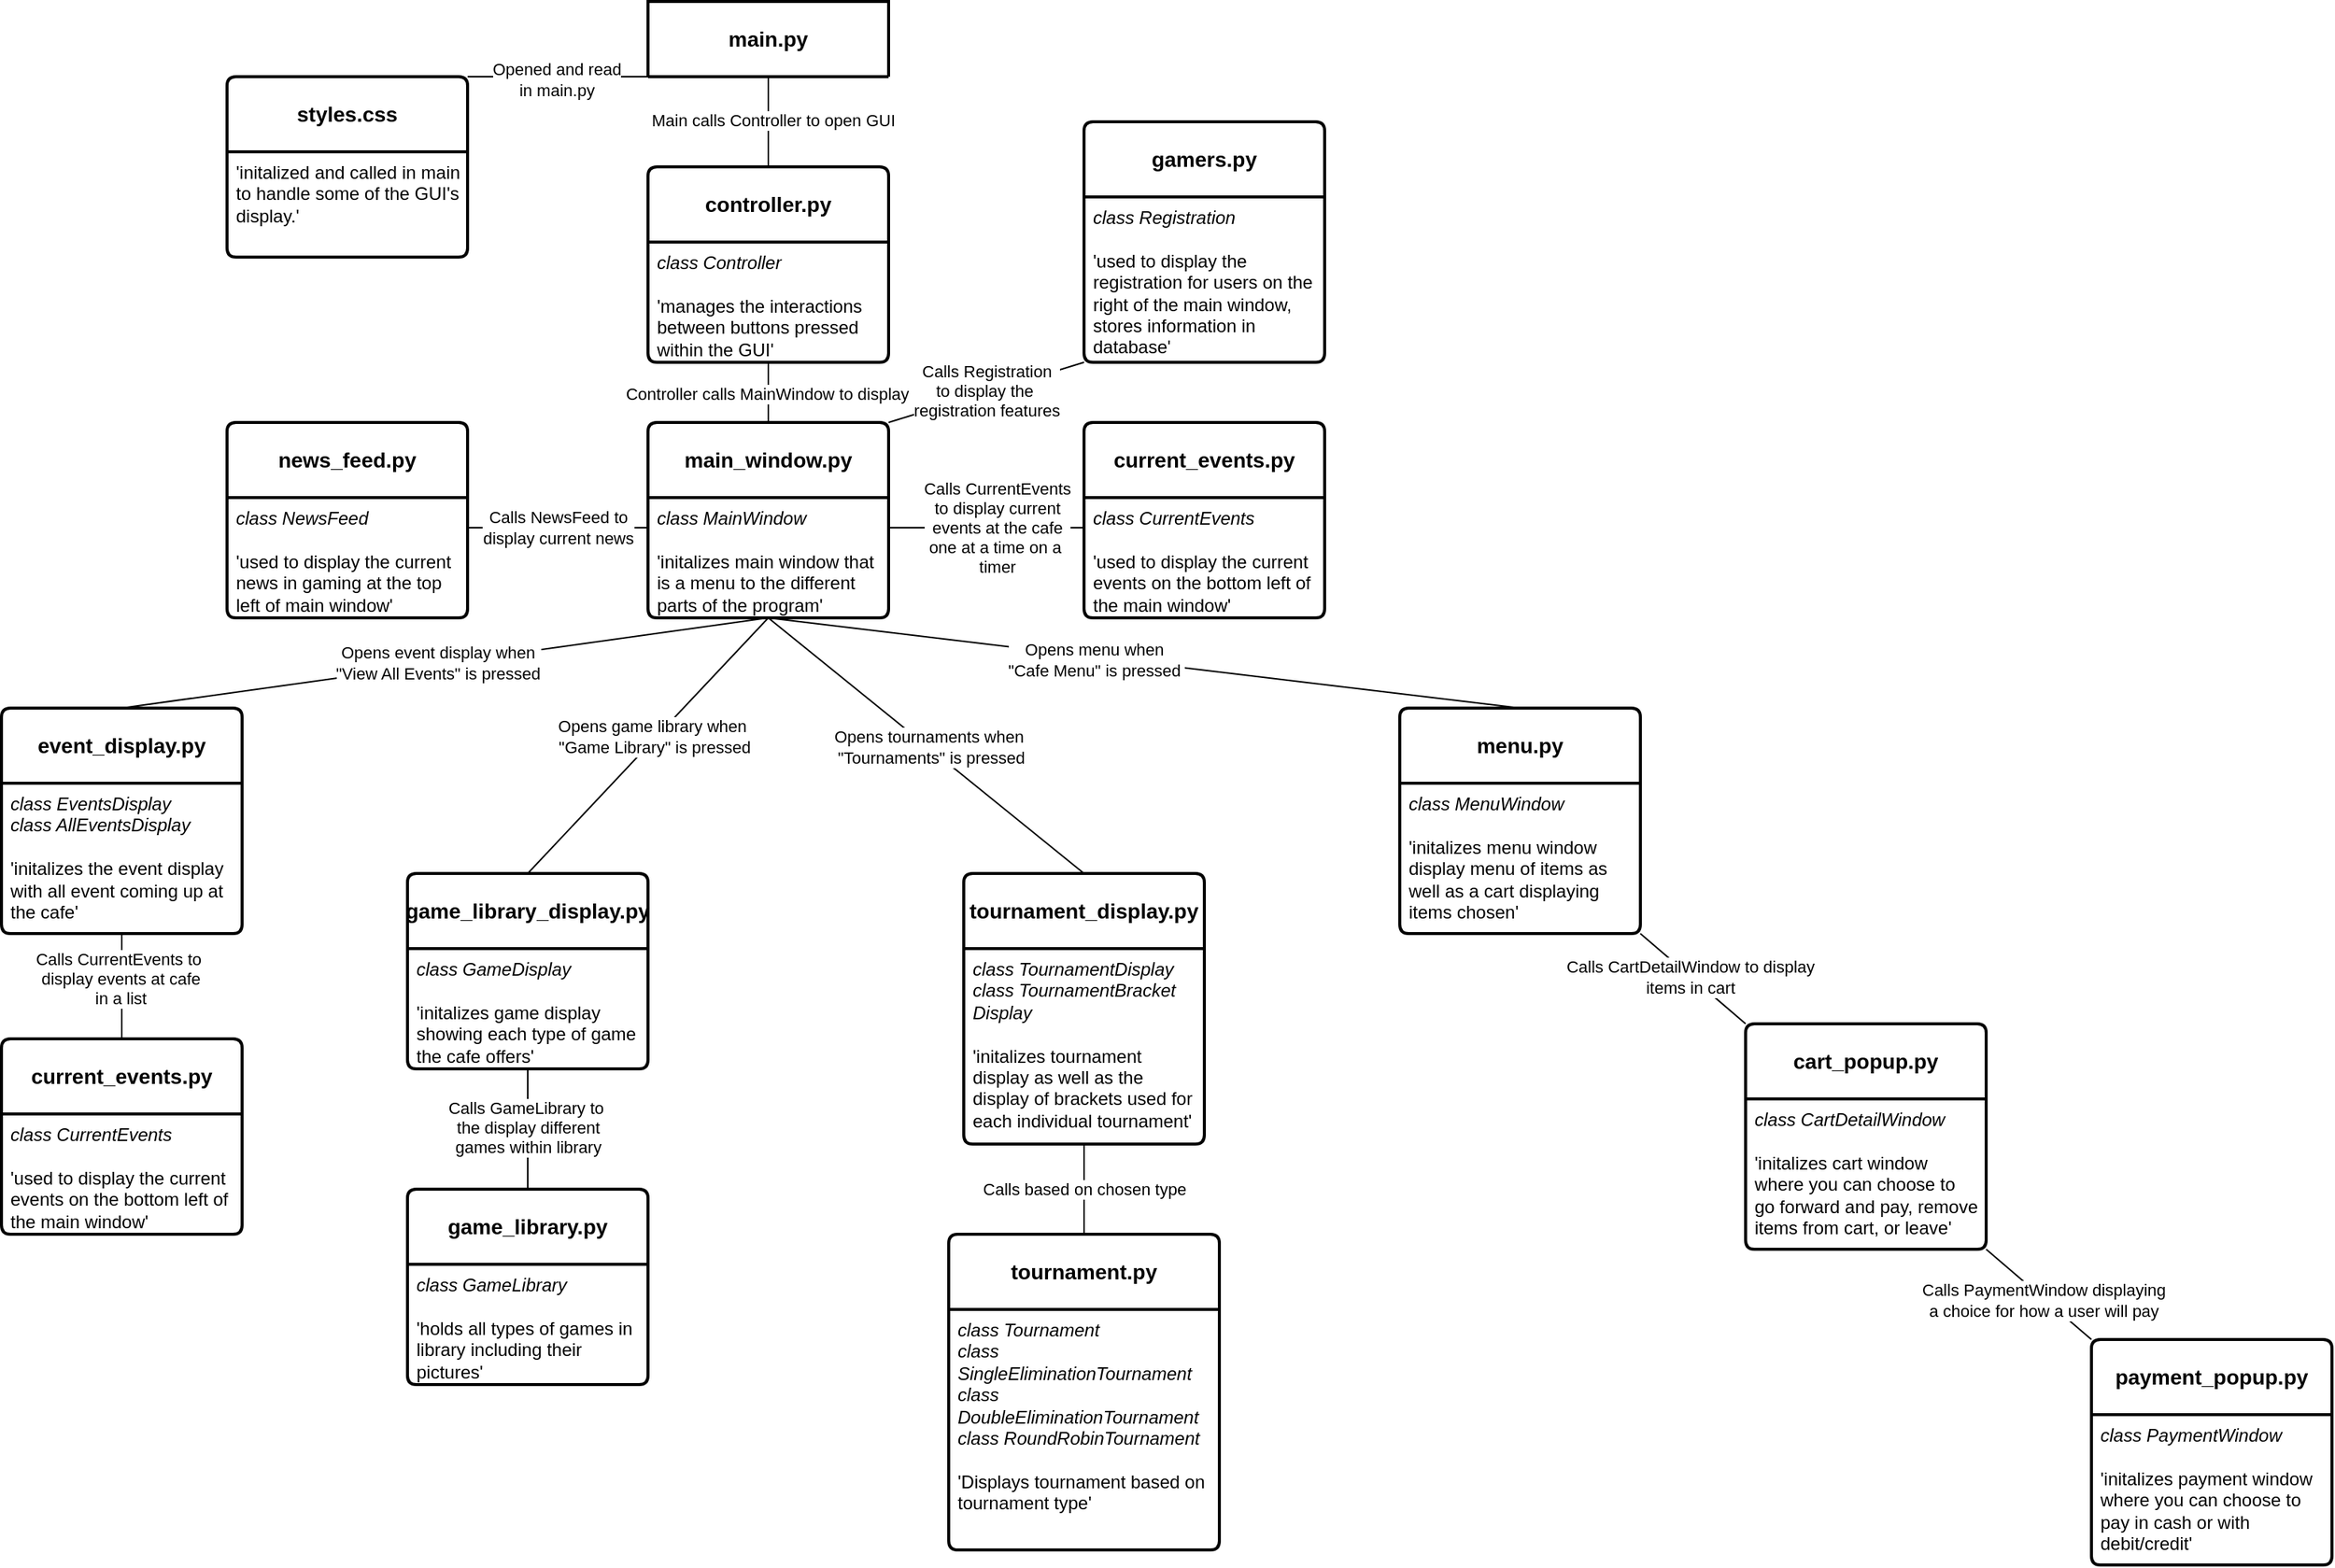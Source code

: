 <mxfile version="26.0.16">
  <diagram name="Page-1" id="yU_qxhrx_Z8n4ybSCS6d">
    <mxGraphModel dx="4126" dy="1653" grid="1" gridSize="10" guides="1" tooltips="1" connect="1" arrows="1" fold="1" page="1" pageScale="1" pageWidth="850" pageHeight="1100" math="0" shadow="0">
      <root>
        <mxCell id="0" />
        <mxCell id="1" parent="0" />
        <mxCell id="WjeWf2aqBgbBdGQONwXw-1" value="&lt;b&gt;main.py&lt;/b&gt;" style="swimlane;childLayout=stackLayout;horizontal=1;startSize=50;horizontalStack=0;rounded=1;fontSize=14;fontStyle=0;strokeWidth=2;resizeParent=0;resizeLast=1;shadow=0;dashed=0;align=center;arcSize=4;whiteSpace=wrap;html=1;" vertex="1" parent="1">
          <mxGeometry x="150" y="40" width="160" height="50" as="geometry" />
        </mxCell>
        <mxCell id="WjeWf2aqBgbBdGQONwXw-3" value="&lt;b&gt;controller.py&lt;/b&gt;" style="swimlane;childLayout=stackLayout;horizontal=1;startSize=50;horizontalStack=0;rounded=1;fontSize=14;fontStyle=0;strokeWidth=2;resizeParent=0;resizeLast=1;shadow=0;dashed=0;align=center;arcSize=4;whiteSpace=wrap;html=1;" vertex="1" parent="1">
          <mxGeometry x="150" y="150" width="160" height="130" as="geometry" />
        </mxCell>
        <mxCell id="WjeWf2aqBgbBdGQONwXw-4" value="&lt;i&gt;class Controlle&lt;span style=&quot;background-color: transparent; color: light-dark(rgb(0, 0, 0), rgb(255, 255, 255));&quot;&gt;r&lt;/span&gt;&lt;/i&gt;&lt;div&gt;&lt;i&gt;&lt;br&gt;&lt;/i&gt;&lt;div&gt;&lt;span style=&quot;background-color: transparent; color: light-dark(rgb(0, 0, 0), rgb(255, 255, 255));&quot;&gt;&#39;manages the interactions between buttons pressed within the GUI&#39;&lt;/span&gt;&lt;/div&gt;&lt;/div&gt;" style="align=left;strokeColor=none;fillColor=none;spacingLeft=4;spacingRight=4;fontSize=12;verticalAlign=top;resizable=0;rotatable=0;part=1;html=1;whiteSpace=wrap;" vertex="1" parent="WjeWf2aqBgbBdGQONwXw-3">
          <mxGeometry y="50" width="160" height="80" as="geometry" />
        </mxCell>
        <mxCell id="WjeWf2aqBgbBdGQONwXw-5" value="" style="endArrow=none;html=1;rounded=0;entryX=0.5;entryY=0;entryDx=0;entryDy=0;" edge="1" parent="1" target="WjeWf2aqBgbBdGQONwXw-3">
          <mxGeometry relative="1" as="geometry">
            <mxPoint x="230" y="91" as="sourcePoint" />
            <mxPoint x="370" y="270" as="targetPoint" />
          </mxGeometry>
        </mxCell>
        <mxCell id="WjeWf2aqBgbBdGQONwXw-6" value="Main calls Controller to open GUI" style="edgeLabel;html=1;align=center;verticalAlign=middle;resizable=0;points=[];" vertex="1" connectable="0" parent="WjeWf2aqBgbBdGQONwXw-5">
          <mxGeometry x="-0.051" y="3" relative="1" as="geometry">
            <mxPoint as="offset" />
          </mxGeometry>
        </mxCell>
        <mxCell id="WjeWf2aqBgbBdGQONwXw-7" value="&lt;b&gt;main_window.py&lt;/b&gt;" style="swimlane;childLayout=stackLayout;horizontal=1;startSize=50;horizontalStack=0;rounded=1;fontSize=14;fontStyle=0;strokeWidth=2;resizeParent=0;resizeLast=1;shadow=0;dashed=0;align=center;arcSize=4;whiteSpace=wrap;html=1;" vertex="1" parent="1">
          <mxGeometry x="150" y="320" width="160" height="130" as="geometry" />
        </mxCell>
        <mxCell id="WjeWf2aqBgbBdGQONwXw-8" value="&lt;i&gt;class MainWindow&lt;/i&gt;&lt;div&gt;&lt;i&gt;&lt;br&gt;&lt;/i&gt;&lt;div&gt;&#39;initalizes main window that is a menu to the different parts of the program&#39;&lt;/div&gt;&lt;/div&gt;" style="align=left;strokeColor=none;fillColor=none;spacingLeft=4;spacingRight=4;fontSize=12;verticalAlign=top;resizable=0;rotatable=0;part=1;html=1;whiteSpace=wrap;" vertex="1" parent="WjeWf2aqBgbBdGQONwXw-7">
          <mxGeometry y="50" width="160" height="80" as="geometry" />
        </mxCell>
        <mxCell id="WjeWf2aqBgbBdGQONwXw-10" value="" style="endArrow=none;html=1;rounded=0;entryX=0.5;entryY=0;entryDx=0;entryDy=0;exitX=0.5;exitY=1;exitDx=0;exitDy=0;" edge="1" parent="1" source="WjeWf2aqBgbBdGQONwXw-4" target="WjeWf2aqBgbBdGQONwXw-7">
          <mxGeometry relative="1" as="geometry">
            <mxPoint x="230" y="290" as="sourcePoint" />
            <mxPoint x="370" y="270" as="targetPoint" />
          </mxGeometry>
        </mxCell>
        <mxCell id="WjeWf2aqBgbBdGQONwXw-11" value="Controller calls MainWindow to display" style="edgeLabel;html=1;align=center;verticalAlign=middle;resizable=0;points=[];" vertex="1" connectable="0" parent="WjeWf2aqBgbBdGQONwXw-10">
          <mxGeometry x="0.027" y="-1" relative="1" as="geometry">
            <mxPoint as="offset" />
          </mxGeometry>
        </mxCell>
        <mxCell id="WjeWf2aqBgbBdGQONwXw-12" value="&lt;b&gt;tournament_display.py&lt;/b&gt;" style="swimlane;childLayout=stackLayout;horizontal=1;startSize=50;horizontalStack=0;rounded=1;fontSize=14;fontStyle=0;strokeWidth=2;resizeParent=0;resizeLast=1;shadow=0;dashed=0;align=center;arcSize=4;whiteSpace=wrap;html=1;" vertex="1" parent="1">
          <mxGeometry x="360" y="620" width="160" height="180" as="geometry" />
        </mxCell>
        <mxCell id="WjeWf2aqBgbBdGQONwXw-13" value="&lt;i&gt;class TournamentDisplay&lt;/i&gt;&lt;div&gt;&lt;i&gt;class TournamentBracket Display&lt;/i&gt;&lt;/div&gt;&lt;div&gt;&lt;br&gt;&lt;/div&gt;&lt;div&gt;&#39;initalizes tournament display as well as the display of brackets used for each individual tournament&#39;&lt;/div&gt;" style="align=left;strokeColor=none;fillColor=none;spacingLeft=4;spacingRight=4;fontSize=12;verticalAlign=top;resizable=0;rotatable=0;part=1;html=1;whiteSpace=wrap;" vertex="1" parent="WjeWf2aqBgbBdGQONwXw-12">
          <mxGeometry y="50" width="160" height="130" as="geometry" />
        </mxCell>
        <mxCell id="WjeWf2aqBgbBdGQONwXw-14" value="&lt;b&gt;menu.py&lt;/b&gt;" style="swimlane;childLayout=stackLayout;horizontal=1;startSize=50;horizontalStack=0;rounded=1;fontSize=14;fontStyle=0;strokeWidth=2;resizeParent=0;resizeLast=1;shadow=0;dashed=0;align=center;arcSize=4;whiteSpace=wrap;html=1;" vertex="1" parent="1">
          <mxGeometry x="650" y="510" width="160" height="150" as="geometry" />
        </mxCell>
        <mxCell id="WjeWf2aqBgbBdGQONwXw-15" value="&lt;i&gt;class MenuWindow&lt;/i&gt;&lt;div&gt;&lt;i&gt;&lt;br&gt;&lt;/i&gt;&lt;div&gt;&#39;initalizes menu window display menu of items as well as a cart displaying items chosen&#39;&lt;/div&gt;&lt;/div&gt;" style="align=left;strokeColor=none;fillColor=none;spacingLeft=4;spacingRight=4;fontSize=12;verticalAlign=top;resizable=0;rotatable=0;part=1;html=1;whiteSpace=wrap;" vertex="1" parent="WjeWf2aqBgbBdGQONwXw-14">
          <mxGeometry y="50" width="160" height="100" as="geometry" />
        </mxCell>
        <mxCell id="WjeWf2aqBgbBdGQONwXw-16" value="&lt;b&gt;game_library_display.py&lt;/b&gt;" style="swimlane;childLayout=stackLayout;horizontal=1;startSize=50;horizontalStack=0;rounded=1;fontSize=14;fontStyle=0;strokeWidth=2;resizeParent=0;resizeLast=1;shadow=0;dashed=0;align=center;arcSize=4;whiteSpace=wrap;html=1;" vertex="1" parent="1">
          <mxGeometry x="-10" y="620" width="160" height="130" as="geometry" />
        </mxCell>
        <mxCell id="WjeWf2aqBgbBdGQONwXw-17" value="&lt;i&gt;class GameDisplay&lt;/i&gt;&lt;div&gt;&lt;br&gt;&lt;/div&gt;&lt;div&gt;&#39;initalizes game display showing each type of game the cafe offers&#39;&lt;/div&gt;" style="align=left;strokeColor=none;fillColor=none;spacingLeft=4;spacingRight=4;fontSize=12;verticalAlign=top;resizable=0;rotatable=0;part=1;html=1;whiteSpace=wrap;" vertex="1" parent="WjeWf2aqBgbBdGQONwXw-16">
          <mxGeometry y="50" width="160" height="80" as="geometry" />
        </mxCell>
        <mxCell id="WjeWf2aqBgbBdGQONwXw-19" value="&lt;b&gt;event_display.py&lt;/b&gt;" style="swimlane;childLayout=stackLayout;horizontal=1;startSize=50;horizontalStack=0;rounded=1;fontSize=14;fontStyle=0;strokeWidth=2;resizeParent=0;resizeLast=1;shadow=0;dashed=0;align=center;arcSize=4;whiteSpace=wrap;html=1;" vertex="1" parent="1">
          <mxGeometry x="-280" y="510" width="160" height="150" as="geometry" />
        </mxCell>
        <mxCell id="WjeWf2aqBgbBdGQONwXw-20" value="&lt;i&gt;class EventsDisplay&lt;/i&gt;&lt;div&gt;&lt;i&gt;class AllEventsDisplay&lt;/i&gt;&lt;/div&gt;&lt;div&gt;&lt;br&gt;&lt;/div&gt;&lt;div&gt;&#39;initalizes the event display with all event coming up at the cafe&#39;&lt;/div&gt;" style="align=left;strokeColor=none;fillColor=none;spacingLeft=4;spacingRight=4;fontSize=12;verticalAlign=top;resizable=0;rotatable=0;part=1;html=1;whiteSpace=wrap;" vertex="1" parent="WjeWf2aqBgbBdGQONwXw-19">
          <mxGeometry y="50" width="160" height="100" as="geometry" />
        </mxCell>
        <mxCell id="WjeWf2aqBgbBdGQONwXw-24" value="" style="endArrow=none;html=1;rounded=0;exitX=0.5;exitY=1;exitDx=0;exitDy=0;entryX=0.5;entryY=0;entryDx=0;entryDy=0;" edge="1" parent="1" source="WjeWf2aqBgbBdGQONwXw-8" target="WjeWf2aqBgbBdGQONwXw-12">
          <mxGeometry relative="1" as="geometry">
            <mxPoint x="240" y="480" as="sourcePoint" />
            <mxPoint x="400" y="480" as="targetPoint" />
          </mxGeometry>
        </mxCell>
        <mxCell id="WjeWf2aqBgbBdGQONwXw-29" value="Opens tournaments when&amp;nbsp;&lt;div&gt;&quot;Tournaments&quot; is pressed&lt;/div&gt;" style="edgeLabel;html=1;align=center;verticalAlign=middle;resizable=0;points=[];" vertex="1" connectable="0" parent="WjeWf2aqBgbBdGQONwXw-24">
          <mxGeometry x="0.016" y="1" relative="1" as="geometry">
            <mxPoint as="offset" />
          </mxGeometry>
        </mxCell>
        <mxCell id="WjeWf2aqBgbBdGQONwXw-25" value="" style="endArrow=none;html=1;rounded=0;exitX=0.5;exitY=1;exitDx=0;exitDy=0;entryX=0.5;entryY=0;entryDx=0;entryDy=0;" edge="1" parent="1" source="WjeWf2aqBgbBdGQONwXw-8" target="WjeWf2aqBgbBdGQONwXw-14">
          <mxGeometry relative="1" as="geometry">
            <mxPoint x="240" y="480" as="sourcePoint" />
            <mxPoint x="400" y="480" as="targetPoint" />
          </mxGeometry>
        </mxCell>
        <mxCell id="WjeWf2aqBgbBdGQONwXw-28" value="Opens menu when&amp;nbsp;&lt;div&gt;&quot;Cafe Menu&quot; is pressed&lt;span style=&quot;background-color: light-dark(#ffffff, var(--ge-dark-color, #121212)); color: light-dark(rgb(0, 0, 0), rgb(255, 255, 255));&quot;&gt;&amp;nbsp;&lt;/span&gt;&lt;/div&gt;" style="edgeLabel;html=1;align=center;verticalAlign=middle;resizable=0;points=[];" vertex="1" connectable="0" parent="WjeWf2aqBgbBdGQONwXw-25">
          <mxGeometry x="-0.129" y="-2" relative="1" as="geometry">
            <mxPoint as="offset" />
          </mxGeometry>
        </mxCell>
        <mxCell id="WjeWf2aqBgbBdGQONwXw-27" value="" style="endArrow=none;html=1;rounded=0;exitX=0.5;exitY=1;exitDx=0;exitDy=0;entryX=0.5;entryY=0;entryDx=0;entryDy=0;" edge="1" parent="1" source="WjeWf2aqBgbBdGQONwXw-8" target="WjeWf2aqBgbBdGQONwXw-19">
          <mxGeometry relative="1" as="geometry">
            <mxPoint x="240" y="480" as="sourcePoint" />
            <mxPoint x="400" y="480" as="targetPoint" />
          </mxGeometry>
        </mxCell>
        <mxCell id="WjeWf2aqBgbBdGQONwXw-35" value="Opens event display when&lt;div&gt;&quot;View All Events&quot; is pressed&lt;/div&gt;" style="edgeLabel;html=1;align=center;verticalAlign=middle;resizable=0;points=[];" vertex="1" connectable="0" parent="WjeWf2aqBgbBdGQONwXw-27">
          <mxGeometry x="0.024" y="-1" relative="1" as="geometry">
            <mxPoint as="offset" />
          </mxGeometry>
        </mxCell>
        <mxCell id="WjeWf2aqBgbBdGQONwXw-33" value="" style="endArrow=none;html=1;rounded=0;exitX=0.5;exitY=1;exitDx=0;exitDy=0;entryX=0.5;entryY=0;entryDx=0;entryDy=0;" edge="1" parent="1" source="WjeWf2aqBgbBdGQONwXw-8" target="WjeWf2aqBgbBdGQONwXw-16">
          <mxGeometry relative="1" as="geometry">
            <mxPoint x="120" y="530" as="sourcePoint" />
            <mxPoint x="280" y="530" as="targetPoint" />
          </mxGeometry>
        </mxCell>
        <mxCell id="WjeWf2aqBgbBdGQONwXw-34" value="Opens game library when&amp;nbsp;&lt;div&gt;&quot;Game Library&quot; is pressed&lt;/div&gt;" style="edgeLabel;html=1;align=center;verticalAlign=middle;resizable=0;points=[];" vertex="1" connectable="0" parent="WjeWf2aqBgbBdGQONwXw-33">
          <mxGeometry x="-0.061" y="-2" relative="1" as="geometry">
            <mxPoint as="offset" />
          </mxGeometry>
        </mxCell>
        <mxCell id="WjeWf2aqBgbBdGQONwXw-38" value="&lt;b&gt;current_events.py&lt;/b&gt;" style="swimlane;childLayout=stackLayout;horizontal=1;startSize=50;horizontalStack=0;rounded=1;fontSize=14;fontStyle=0;strokeWidth=2;resizeParent=0;resizeLast=1;shadow=0;dashed=0;align=center;arcSize=4;whiteSpace=wrap;html=1;" vertex="1" parent="1">
          <mxGeometry x="440" y="320" width="160" height="130" as="geometry" />
        </mxCell>
        <mxCell id="WjeWf2aqBgbBdGQONwXw-39" value="&lt;i&gt;class CurrentEvents&lt;/i&gt;&lt;div&gt;&lt;br&gt;&lt;/div&gt;&lt;div&gt;&#39;used to display the current events on the bottom left of the main window&#39;&lt;/div&gt;" style="align=left;strokeColor=none;fillColor=none;spacingLeft=4;spacingRight=4;fontSize=12;verticalAlign=top;resizable=0;rotatable=0;part=1;html=1;whiteSpace=wrap;" vertex="1" parent="WjeWf2aqBgbBdGQONwXw-38">
          <mxGeometry y="50" width="160" height="80" as="geometry" />
        </mxCell>
        <mxCell id="WjeWf2aqBgbBdGQONwXw-44" value="" style="endArrow=none;html=1;rounded=0;exitX=1;exitY=0.25;exitDx=0;exitDy=0;entryX=0;entryY=0.25;entryDx=0;entryDy=0;" edge="1" parent="1" source="WjeWf2aqBgbBdGQONwXw-8" target="WjeWf2aqBgbBdGQONwXw-39">
          <mxGeometry relative="1" as="geometry">
            <mxPoint x="430" y="220" as="sourcePoint" />
            <mxPoint x="590" y="220" as="targetPoint" />
          </mxGeometry>
        </mxCell>
        <mxCell id="WjeWf2aqBgbBdGQONwXw-45" value="Text" style="edgeLabel;html=1;align=center;verticalAlign=middle;resizable=0;points=[];" vertex="1" connectable="0" parent="WjeWf2aqBgbBdGQONwXw-44">
          <mxGeometry x="0.04" y="1" relative="1" as="geometry">
            <mxPoint as="offset" />
          </mxGeometry>
        </mxCell>
        <mxCell id="WjeWf2aqBgbBdGQONwXw-50" value="Calls CurrentEvents&lt;div&gt;to display current&lt;/div&gt;&lt;div&gt;events at the cafe&lt;/div&gt;&lt;div&gt;one at a time on a&amp;nbsp;&lt;/div&gt;&lt;div&gt;timer&lt;/div&gt;" style="edgeLabel;html=1;align=center;verticalAlign=middle;resizable=0;points=[];" vertex="1" connectable="0" parent="WjeWf2aqBgbBdGQONwXw-44">
          <mxGeometry x="0.102" relative="1" as="geometry">
            <mxPoint as="offset" />
          </mxGeometry>
        </mxCell>
        <mxCell id="WjeWf2aqBgbBdGQONwXw-46" value="&lt;b&gt;news_feed.py&lt;/b&gt;" style="swimlane;childLayout=stackLayout;horizontal=1;startSize=50;horizontalStack=0;rounded=1;fontSize=14;fontStyle=0;strokeWidth=2;resizeParent=0;resizeLast=1;shadow=0;dashed=0;align=center;arcSize=4;whiteSpace=wrap;html=1;" vertex="1" parent="1">
          <mxGeometry x="-130" y="320" width="160" height="130" as="geometry" />
        </mxCell>
        <mxCell id="WjeWf2aqBgbBdGQONwXw-47" value="&lt;i&gt;class NewsFeed&lt;/i&gt;&lt;div&gt;&lt;br&gt;&lt;/div&gt;&lt;div&gt;&#39;used to display the current news in gaming at the top left of main window&#39;&lt;/div&gt;" style="align=left;strokeColor=none;fillColor=none;spacingLeft=4;spacingRight=4;fontSize=12;verticalAlign=top;resizable=0;rotatable=0;part=1;html=1;whiteSpace=wrap;" vertex="1" parent="WjeWf2aqBgbBdGQONwXw-46">
          <mxGeometry y="50" width="160" height="80" as="geometry" />
        </mxCell>
        <mxCell id="WjeWf2aqBgbBdGQONwXw-48" value="" style="endArrow=none;html=1;rounded=0;exitX=1;exitY=0.25;exitDx=0;exitDy=0;entryX=0;entryY=0.25;entryDx=0;entryDy=0;" edge="1" parent="1" source="WjeWf2aqBgbBdGQONwXw-47" target="WjeWf2aqBgbBdGQONwXw-8">
          <mxGeometry relative="1" as="geometry">
            <mxPoint x="50" y="390" as="sourcePoint" />
            <mxPoint x="140" y="390" as="targetPoint" />
          </mxGeometry>
        </mxCell>
        <mxCell id="WjeWf2aqBgbBdGQONwXw-49" value="Calls NewsFeed to&lt;div&gt;display current news&lt;/div&gt;" style="edgeLabel;html=1;align=center;verticalAlign=middle;resizable=0;points=[];" vertex="1" connectable="0" parent="WjeWf2aqBgbBdGQONwXw-48">
          <mxGeometry x="-0.007" relative="1" as="geometry">
            <mxPoint as="offset" />
          </mxGeometry>
        </mxCell>
        <mxCell id="WjeWf2aqBgbBdGQONwXw-52" value="&lt;b&gt;cart_popup.py&lt;/b&gt;" style="swimlane;childLayout=stackLayout;horizontal=1;startSize=50;horizontalStack=0;rounded=1;fontSize=14;fontStyle=0;strokeWidth=2;resizeParent=0;resizeLast=1;shadow=0;dashed=0;align=center;arcSize=4;whiteSpace=wrap;html=1;" vertex="1" parent="1">
          <mxGeometry x="880" y="720" width="160" height="150" as="geometry" />
        </mxCell>
        <mxCell id="WjeWf2aqBgbBdGQONwXw-53" value="&lt;i&gt;class CartDetailWindow&lt;/i&gt;&lt;div&gt;&lt;br&gt;&lt;/div&gt;&lt;div&gt;&#39;initalizes cart window where you can choose to go forward and pay, remove items from cart, or leave&#39;&lt;/div&gt;" style="align=left;strokeColor=none;fillColor=none;spacingLeft=4;spacingRight=4;fontSize=12;verticalAlign=top;resizable=0;rotatable=0;part=1;html=1;whiteSpace=wrap;" vertex="1" parent="WjeWf2aqBgbBdGQONwXw-52">
          <mxGeometry y="50" width="160" height="100" as="geometry" />
        </mxCell>
        <mxCell id="WjeWf2aqBgbBdGQONwXw-54" value="&lt;b&gt;payment_popup.py&lt;/b&gt;" style="swimlane;childLayout=stackLayout;horizontal=1;startSize=50;horizontalStack=0;rounded=1;fontSize=14;fontStyle=0;strokeWidth=2;resizeParent=0;resizeLast=1;shadow=0;dashed=0;align=center;arcSize=4;whiteSpace=wrap;html=1;" vertex="1" parent="1">
          <mxGeometry x="1110" y="930" width="160" height="150" as="geometry" />
        </mxCell>
        <mxCell id="WjeWf2aqBgbBdGQONwXw-55" value="&lt;i&gt;class PaymentWindow&lt;/i&gt;&lt;div&gt;&lt;br&gt;&lt;/div&gt;&lt;div&gt;&#39;initalizes payment window where you can choose to pay in cash or with debit/credit&#39;&lt;/div&gt;" style="align=left;strokeColor=none;fillColor=none;spacingLeft=4;spacingRight=4;fontSize=12;verticalAlign=top;resizable=0;rotatable=0;part=1;html=1;whiteSpace=wrap;" vertex="1" parent="WjeWf2aqBgbBdGQONwXw-54">
          <mxGeometry y="50" width="160" height="100" as="geometry" />
        </mxCell>
        <mxCell id="WjeWf2aqBgbBdGQONwXw-61" value="" style="endArrow=none;html=1;rounded=0;entryX=0;entryY=0;entryDx=0;entryDy=0;exitX=1;exitY=1;exitDx=0;exitDy=0;" edge="1" parent="1" source="WjeWf2aqBgbBdGQONwXw-15" target="WjeWf2aqBgbBdGQONwXw-52">
          <mxGeometry relative="1" as="geometry">
            <mxPoint x="810" y="650" as="sourcePoint" />
            <mxPoint x="1050" y="740" as="targetPoint" />
          </mxGeometry>
        </mxCell>
        <mxCell id="WjeWf2aqBgbBdGQONwXw-67" value="Calls CartDetailWindow to display&lt;div&gt;items in cart&lt;/div&gt;" style="edgeLabel;html=1;align=center;verticalAlign=middle;resizable=0;points=[];" vertex="1" connectable="0" parent="WjeWf2aqBgbBdGQONwXw-61">
          <mxGeometry x="-0.059" y="-1" relative="1" as="geometry">
            <mxPoint as="offset" />
          </mxGeometry>
        </mxCell>
        <mxCell id="WjeWf2aqBgbBdGQONwXw-62" value="" style="endArrow=none;html=1;rounded=0;exitX=0;exitY=0;exitDx=0;exitDy=0;entryX=1;entryY=1;entryDx=0;entryDy=0;" edge="1" parent="1" source="WjeWf2aqBgbBdGQONwXw-54" target="WjeWf2aqBgbBdGQONwXw-53">
          <mxGeometry relative="1" as="geometry">
            <mxPoint x="890" y="740" as="sourcePoint" />
            <mxPoint x="1050" y="740" as="targetPoint" />
          </mxGeometry>
        </mxCell>
        <mxCell id="WjeWf2aqBgbBdGQONwXw-68" value="Calls PaymentWindow displaying&lt;div&gt;a choice for how a user will pay&lt;/div&gt;" style="edgeLabel;html=1;align=center;verticalAlign=middle;resizable=0;points=[];" vertex="1" connectable="0" parent="WjeWf2aqBgbBdGQONwXw-62">
          <mxGeometry x="-0.075" relative="1" as="geometry">
            <mxPoint y="1" as="offset" />
          </mxGeometry>
        </mxCell>
        <mxCell id="WjeWf2aqBgbBdGQONwXw-63" value="&lt;b&gt;gamers.py&lt;/b&gt;" style="swimlane;childLayout=stackLayout;horizontal=1;startSize=50;horizontalStack=0;rounded=1;fontSize=14;fontStyle=0;strokeWidth=2;resizeParent=0;resizeLast=1;shadow=0;dashed=0;align=center;arcSize=4;whiteSpace=wrap;html=1;" vertex="1" parent="1">
          <mxGeometry x="440" y="120" width="160" height="160" as="geometry" />
        </mxCell>
        <mxCell id="WjeWf2aqBgbBdGQONwXw-64" value="&lt;i&gt;class Registration&lt;/i&gt;&lt;div&gt;&lt;br&gt;&lt;/div&gt;&lt;div&gt;&#39;used to display the registration for users on the right of the main window, stores information in database&#39;&lt;/div&gt;" style="align=left;strokeColor=none;fillColor=none;spacingLeft=4;spacingRight=4;fontSize=12;verticalAlign=top;resizable=0;rotatable=0;part=1;html=1;whiteSpace=wrap;" vertex="1" parent="WjeWf2aqBgbBdGQONwXw-63">
          <mxGeometry y="50" width="160" height="110" as="geometry" />
        </mxCell>
        <mxCell id="WjeWf2aqBgbBdGQONwXw-65" value="" style="endArrow=none;html=1;rounded=0;exitX=1;exitY=0;exitDx=0;exitDy=0;entryX=0;entryY=1;entryDx=0;entryDy=0;" edge="1" parent="1" source="WjeWf2aqBgbBdGQONwXw-7" target="WjeWf2aqBgbBdGQONwXw-64">
          <mxGeometry relative="1" as="geometry">
            <mxPoint x="270" y="250" as="sourcePoint" />
            <mxPoint x="430" y="250" as="targetPoint" />
          </mxGeometry>
        </mxCell>
        <mxCell id="WjeWf2aqBgbBdGQONwXw-66" value="Calls Registration&lt;div&gt;to display the&amp;nbsp;&lt;/div&gt;&lt;div&gt;registration features&lt;/div&gt;" style="edgeLabel;html=1;align=center;verticalAlign=middle;resizable=0;points=[];" vertex="1" connectable="0" parent="WjeWf2aqBgbBdGQONwXw-65">
          <mxGeometry x="0.007" y="1" relative="1" as="geometry">
            <mxPoint as="offset" />
          </mxGeometry>
        </mxCell>
        <mxCell id="WjeWf2aqBgbBdGQONwXw-69" value="&lt;b&gt;tournament.py&lt;/b&gt;" style="swimlane;childLayout=stackLayout;horizontal=1;startSize=50;horizontalStack=0;rounded=1;fontSize=14;fontStyle=0;strokeWidth=2;resizeParent=0;resizeLast=1;shadow=0;dashed=0;align=center;arcSize=4;whiteSpace=wrap;html=1;" vertex="1" parent="1">
          <mxGeometry x="350" y="860" width="180" height="210" as="geometry" />
        </mxCell>
        <mxCell id="WjeWf2aqBgbBdGQONwXw-70" value="&lt;i&gt;class Tournament&lt;/i&gt;&lt;div&gt;&lt;i&gt;class SingleEliminationTournament&lt;/i&gt;&lt;/div&gt;&lt;div&gt;&lt;i&gt;class DoubleEliminationTournament&lt;/i&gt;&lt;/div&gt;&lt;div&gt;&lt;i&gt;class RoundRobinTournament&lt;/i&gt;&lt;/div&gt;&lt;div&gt;&lt;br&gt;&lt;/div&gt;&lt;div&gt;&#39;Displays tournament based on tournament type&#39;&lt;/div&gt;" style="align=left;strokeColor=none;fillColor=none;spacingLeft=4;spacingRight=4;fontSize=12;verticalAlign=top;resizable=0;rotatable=0;part=1;html=1;whiteSpace=wrap;" vertex="1" parent="WjeWf2aqBgbBdGQONwXw-69">
          <mxGeometry y="50" width="180" height="160" as="geometry" />
        </mxCell>
        <mxCell id="WjeWf2aqBgbBdGQONwXw-71" value="" style="endArrow=none;html=1;rounded=0;exitX=0.5;exitY=1;exitDx=0;exitDy=0;entryX=0.5;entryY=0;entryDx=0;entryDy=0;" edge="1" parent="1" source="WjeWf2aqBgbBdGQONwXw-13" target="WjeWf2aqBgbBdGQONwXw-69">
          <mxGeometry relative="1" as="geometry">
            <mxPoint x="430" y="820" as="sourcePoint" />
            <mxPoint x="450" y="920" as="targetPoint" />
          </mxGeometry>
        </mxCell>
        <mxCell id="WjeWf2aqBgbBdGQONwXw-72" value="Calls based on chosen type" style="edgeLabel;html=1;align=center;verticalAlign=middle;resizable=0;points=[];" vertex="1" connectable="0" parent="WjeWf2aqBgbBdGQONwXw-71">
          <mxGeometry x="-0.021" relative="1" as="geometry">
            <mxPoint as="offset" />
          </mxGeometry>
        </mxCell>
        <mxCell id="WjeWf2aqBgbBdGQONwXw-73" value="&lt;b&gt;game_library.py&lt;/b&gt;" style="swimlane;childLayout=stackLayout;horizontal=1;startSize=50;horizontalStack=0;rounded=1;fontSize=14;fontStyle=0;strokeWidth=2;resizeParent=0;resizeLast=1;shadow=0;dashed=0;align=center;arcSize=4;whiteSpace=wrap;html=1;" vertex="1" parent="1">
          <mxGeometry x="-10" y="830" width="160" height="130" as="geometry" />
        </mxCell>
        <mxCell id="WjeWf2aqBgbBdGQONwXw-74" value="&lt;i&gt;class GameLibrary&lt;/i&gt;&lt;div&gt;&lt;br&gt;&lt;/div&gt;&lt;div&gt;&#39;holds all types of games in library including their pictures&#39;&lt;/div&gt;" style="align=left;strokeColor=none;fillColor=none;spacingLeft=4;spacingRight=4;fontSize=12;verticalAlign=top;resizable=0;rotatable=0;part=1;html=1;whiteSpace=wrap;" vertex="1" parent="WjeWf2aqBgbBdGQONwXw-73">
          <mxGeometry y="50" width="160" height="80" as="geometry" />
        </mxCell>
        <mxCell id="WjeWf2aqBgbBdGQONwXw-75" value="" style="endArrow=none;html=1;rounded=0;exitX=0.5;exitY=1;exitDx=0;exitDy=0;entryX=0.5;entryY=0;entryDx=0;entryDy=0;" edge="1" parent="1" source="WjeWf2aqBgbBdGQONwXw-17" target="WjeWf2aqBgbBdGQONwXw-73">
          <mxGeometry relative="1" as="geometry">
            <mxPoint x="-20" y="780" as="sourcePoint" />
            <mxPoint x="140" y="780" as="targetPoint" />
          </mxGeometry>
        </mxCell>
        <mxCell id="WjeWf2aqBgbBdGQONwXw-76" value="Calls GameLibrary to&amp;nbsp;&lt;div&gt;the display different&lt;div&gt;games within library&lt;/div&gt;&lt;/div&gt;" style="edgeLabel;html=1;align=center;verticalAlign=middle;resizable=0;points=[];" vertex="1" connectable="0" parent="WjeWf2aqBgbBdGQONwXw-75">
          <mxGeometry x="-0.029" relative="1" as="geometry">
            <mxPoint as="offset" />
          </mxGeometry>
        </mxCell>
        <mxCell id="WjeWf2aqBgbBdGQONwXw-77" value="&lt;b&gt;current_events.py&lt;/b&gt;" style="swimlane;childLayout=stackLayout;horizontal=1;startSize=50;horizontalStack=0;rounded=1;fontSize=14;fontStyle=0;strokeWidth=2;resizeParent=0;resizeLast=1;shadow=0;dashed=0;align=center;arcSize=4;whiteSpace=wrap;html=1;" vertex="1" parent="1">
          <mxGeometry x="-280" y="730" width="160" height="130" as="geometry" />
        </mxCell>
        <mxCell id="WjeWf2aqBgbBdGQONwXw-78" value="&lt;i&gt;class CurrentEvents&lt;/i&gt;&lt;div&gt;&lt;br&gt;&lt;/div&gt;&lt;div&gt;&#39;used to display the current events on the bottom left of the main window&#39;&lt;/div&gt;" style="align=left;strokeColor=none;fillColor=none;spacingLeft=4;spacingRight=4;fontSize=12;verticalAlign=top;resizable=0;rotatable=0;part=1;html=1;whiteSpace=wrap;" vertex="1" parent="WjeWf2aqBgbBdGQONwXw-77">
          <mxGeometry y="50" width="160" height="80" as="geometry" />
        </mxCell>
        <mxCell id="WjeWf2aqBgbBdGQONwXw-79" value="" style="endArrow=none;html=1;rounded=0;exitX=0.5;exitY=1;exitDx=0;exitDy=0;entryX=0.5;entryY=0;entryDx=0;entryDy=0;" edge="1" parent="1" source="WjeWf2aqBgbBdGQONwXw-20" target="WjeWf2aqBgbBdGQONwXw-77">
          <mxGeometry relative="1" as="geometry">
            <mxPoint x="40" y="490" as="sourcePoint" />
            <mxPoint x="200" y="490" as="targetPoint" />
          </mxGeometry>
        </mxCell>
        <mxCell id="WjeWf2aqBgbBdGQONwXw-80" value="Calls CurrentEvents to&amp;nbsp;&lt;div&gt;display events at cafe&lt;/div&gt;&lt;div&gt;in a list&lt;/div&gt;" style="edgeLabel;html=1;align=center;verticalAlign=middle;resizable=0;points=[];" vertex="1" connectable="0" parent="WjeWf2aqBgbBdGQONwXw-79">
          <mxGeometry x="-0.152" y="-1" relative="1" as="geometry">
            <mxPoint as="offset" />
          </mxGeometry>
        </mxCell>
        <mxCell id="WjeWf2aqBgbBdGQONwXw-81" value="&lt;b&gt;styles.css&lt;/b&gt;" style="swimlane;childLayout=stackLayout;horizontal=1;startSize=50;horizontalStack=0;rounded=1;fontSize=14;fontStyle=0;strokeWidth=2;resizeParent=0;resizeLast=1;shadow=0;dashed=0;align=center;arcSize=4;whiteSpace=wrap;html=1;" vertex="1" parent="1">
          <mxGeometry x="-130" y="90" width="160" height="120" as="geometry" />
        </mxCell>
        <mxCell id="WjeWf2aqBgbBdGQONwXw-82" value="&#39;initalized and called in main to handle some of the GUI&#39;s display.&#39;" style="align=left;strokeColor=none;fillColor=none;spacingLeft=4;spacingRight=4;fontSize=12;verticalAlign=top;resizable=0;rotatable=0;part=1;html=1;whiteSpace=wrap;" vertex="1" parent="WjeWf2aqBgbBdGQONwXw-81">
          <mxGeometry y="50" width="160" height="70" as="geometry" />
        </mxCell>
        <mxCell id="WjeWf2aqBgbBdGQONwXw-83" value="" style="endArrow=none;html=1;rounded=0;exitX=0;exitY=1;exitDx=0;exitDy=0;entryX=1;entryY=0;entryDx=0;entryDy=0;" edge="1" parent="1" source="WjeWf2aqBgbBdGQONwXw-1" target="WjeWf2aqBgbBdGQONwXw-81">
          <mxGeometry relative="1" as="geometry">
            <mxPoint y="140" as="sourcePoint" />
            <mxPoint x="160" y="140" as="targetPoint" />
          </mxGeometry>
        </mxCell>
        <mxCell id="WjeWf2aqBgbBdGQONwXw-84" value="Opened and read&lt;div&gt;in main.py&lt;/div&gt;" style="edgeLabel;html=1;align=center;verticalAlign=middle;resizable=0;points=[];" vertex="1" connectable="0" parent="WjeWf2aqBgbBdGQONwXw-83">
          <mxGeometry x="0.016" y="2" relative="1" as="geometry">
            <mxPoint as="offset" />
          </mxGeometry>
        </mxCell>
      </root>
    </mxGraphModel>
  </diagram>
</mxfile>
